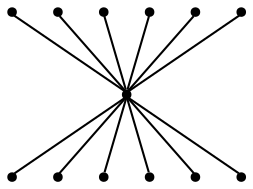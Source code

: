 graph {
  node [shape=point,comment="{\"directed\":false,\"doi\":\"10.1007/3-540-37623-2_9\",\"figure\":\"7 (1)\"}"]

  v0 [pos="618.5928438545102,370.37214621519433"]
  v1 [pos="491.8925263654881,403.99183615660064"]
  v2 [pos="741.672010027892,341.66782085712146"]
  v3 [pos="521.3692340895084,283.7836045485277"]
  v4 [pos="712.2598720470879,457.80545259133373"]
  v5 [pos="524.6258095654977,462.8053762973884"]
  v6 [pos="709.0293819843478,282.3553818922777"]
  v7 [pos="584.1448699526333,245.86996420835845"]
  v8 [pos="653.4054412841797,495.3252254388272"]
  v9 [pos="653.2356715014251,246.7470266880133"]
  v10 [pos="585.2595484616309,496.413812881861"]
  v11 [pos="740.7916869409123,406.0929078322191"]
  v12 [pos="493.196828820036,337.8814159295498"]

  v0 -- v1 [id="-1",pos="618.5928438545102,370.37214621519433 491.8925263654881,403.99183615660064 491.8925263654881,403.99183615660064 491.8925263654881,403.99183615660064"]
  v12 -- v0 [id="-2",pos="493.196828820036,337.8814159295498 618.5928438545102,370.37214621519433 618.5928438545102,370.37214621519433 618.5928438545102,370.37214621519433"]
  v0 -- v11 [id="-3",pos="618.5928438545102,370.37214621519433 740.7916869409123,406.0929078322191 740.7916869409123,406.0929078322191 740.7916869409123,406.0929078322191"]
  v10 -- v0 [id="-4",pos="585.2595484616309,496.413812881861 618.5928438545102,370.37214621519433 618.5928438545102,370.37214621519433 618.5928438545102,370.37214621519433"]
  v0 -- v9 [id="-5",pos="618.5928438545102,370.37214621519433 653.2356715014251,246.7470266880133 653.2356715014251,246.7470266880133 653.2356715014251,246.7470266880133"]
  v2 -- v0 [id="-6",pos="741.672010027892,341.66782085712146 618.5928438545102,370.37214621519433 618.5928438545102,370.37214621519433 618.5928438545102,370.37214621519433"]
  v8 -- v0 [id="-7",pos="653.4054412841797,495.3252254388272 618.5928438545102,370.37214621519433 618.5928438545102,370.37214621519433 618.5928438545102,370.37214621519433"]
  v0 -- v7 [id="-8",pos="618.5928438545102,370.37214621519433 584.1448699526333,245.86996420835845 584.1448699526333,245.86996420835845 584.1448699526333,245.86996420835845"]
  v6 -- v0 [id="-9",pos="709.0293819843478,282.3553818922777 618.5928438545102,370.37214621519433 618.5928438545102,370.37214621519433 618.5928438545102,370.37214621519433"]
  v0 -- v5 [id="-10",pos="618.5928438545102,370.37214621519433 524.6258095654977,462.8053762973884 524.6258095654977,462.8053762973884 524.6258095654977,462.8053762973884"]
  v4 -- v0 [id="-11",pos="712.2598720470879,457.80545259133373 618.5928438545102,370.37214621519433 618.5928438545102,370.37214621519433 618.5928438545102,370.37214621519433"]
  v0 -- v3 [id="-12",pos="618.5928438545102,370.37214621519433 521.3692340895084,283.7836045485277 521.3692340895084,283.7836045485277 521.3692340895084,283.7836045485277"]
}
